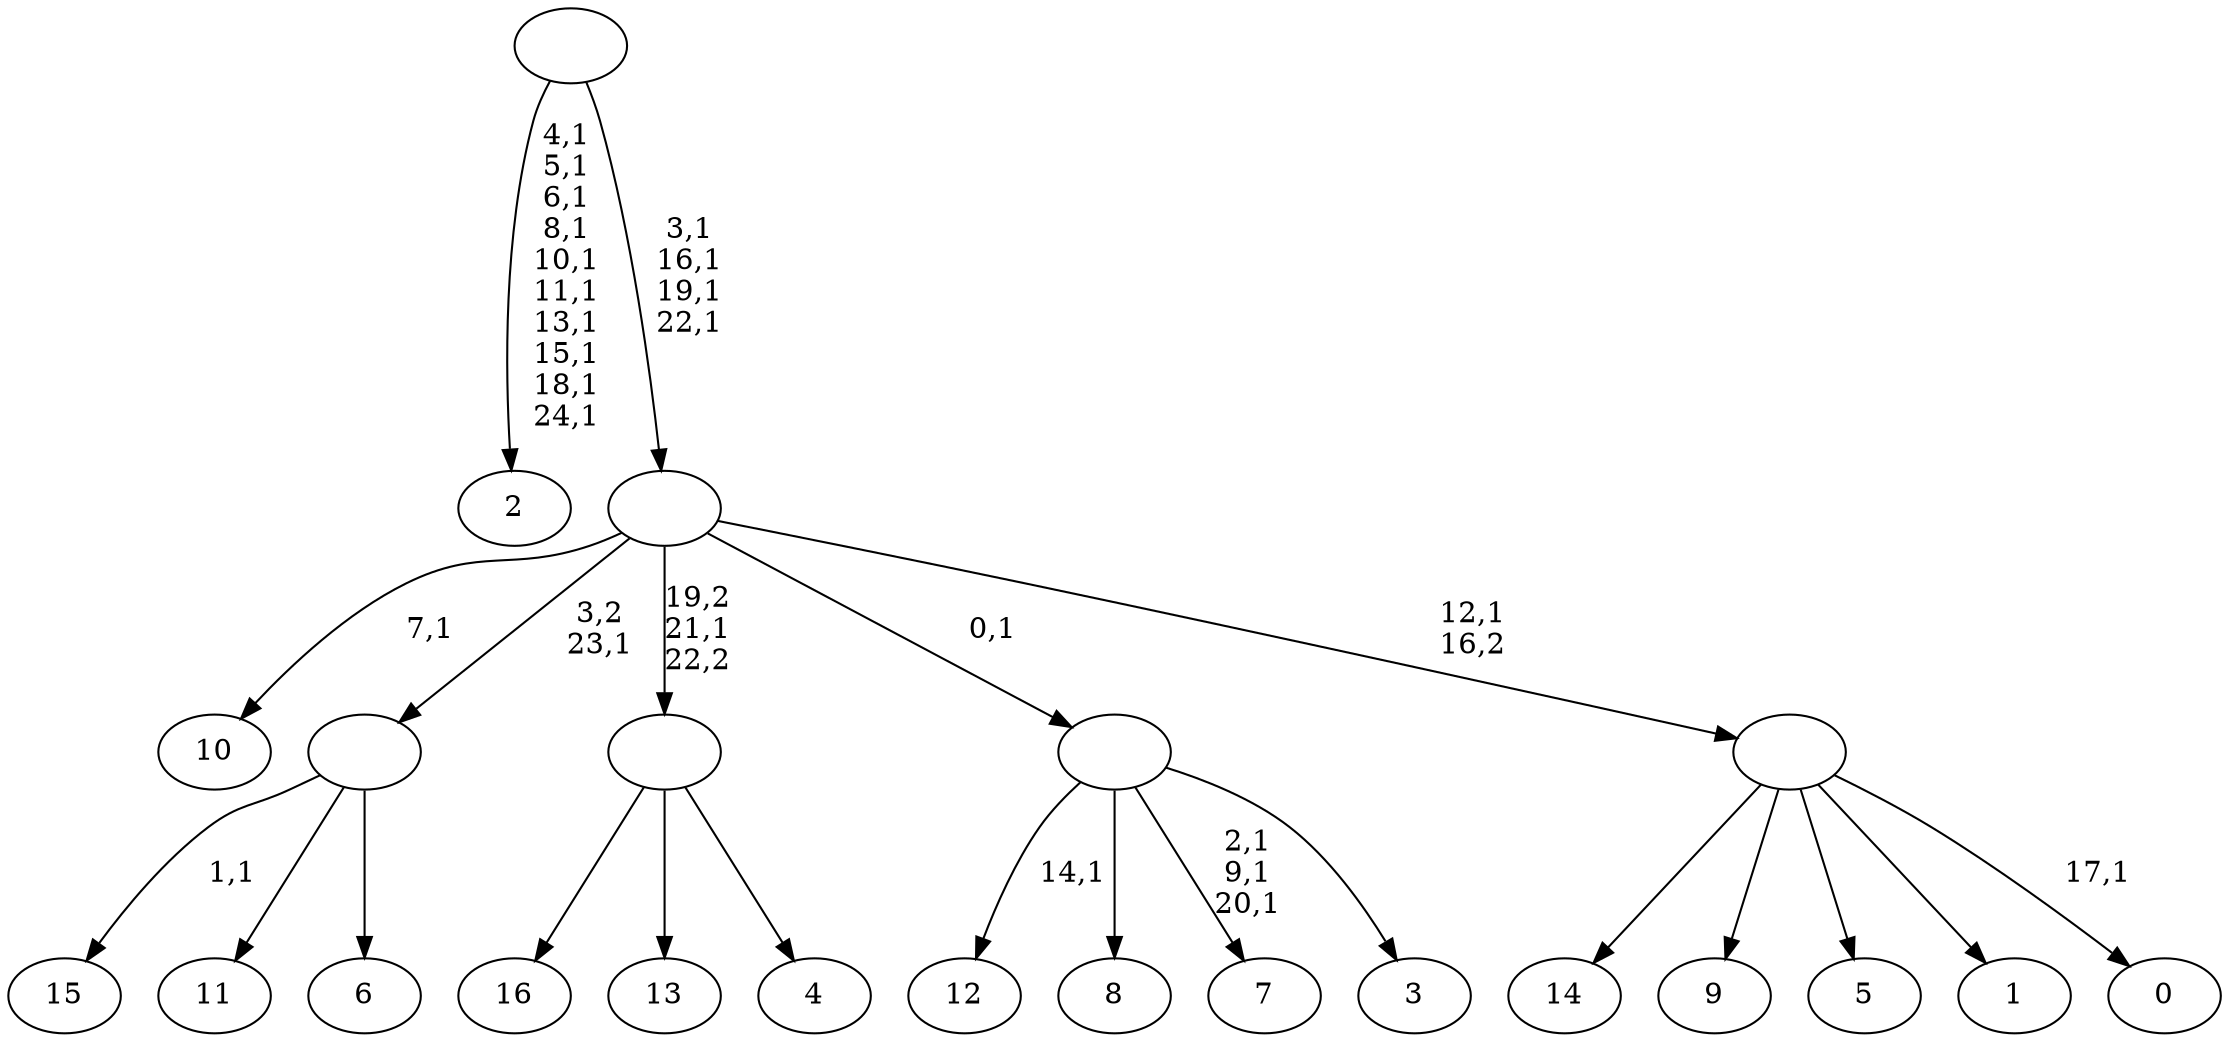digraph T {
	42 [label="16"]
	41 [label="15"]
	39 [label="14"]
	38 [label="13"]
	37 [label="12"]
	35 [label="11"]
	34 [label="10"]
	32 [label="9"]
	31 [label="8"]
	30 [label="7"]
	26 [label="6"]
	25 [label=""]
	24 [label="5"]
	23 [label="4"]
	22 [label=""]
	21 [label="3"]
	20 [label=""]
	19 [label="2"]
	8 [label="1"]
	7 [label="0"]
	5 [label=""]
	4 [label=""]
	0 [label=""]
	25 -> 41 [label="1,1"]
	25 -> 35 [label=""]
	25 -> 26 [label=""]
	22 -> 42 [label=""]
	22 -> 38 [label=""]
	22 -> 23 [label=""]
	20 -> 30 [label="2,1\n9,1\n20,1"]
	20 -> 37 [label="14,1"]
	20 -> 31 [label=""]
	20 -> 21 [label=""]
	5 -> 7 [label="17,1"]
	5 -> 39 [label=""]
	5 -> 32 [label=""]
	5 -> 24 [label=""]
	5 -> 8 [label=""]
	4 -> 34 [label="7,1"]
	4 -> 25 [label="3,2\n23,1"]
	4 -> 22 [label="19,2\n21,1\n22,2"]
	4 -> 20 [label="0,1"]
	4 -> 5 [label="12,1\n16,2"]
	0 -> 4 [label="3,1\n16,1\n19,1\n22,1"]
	0 -> 19 [label="4,1\n5,1\n6,1\n8,1\n10,1\n11,1\n13,1\n15,1\n18,1\n24,1"]
}

